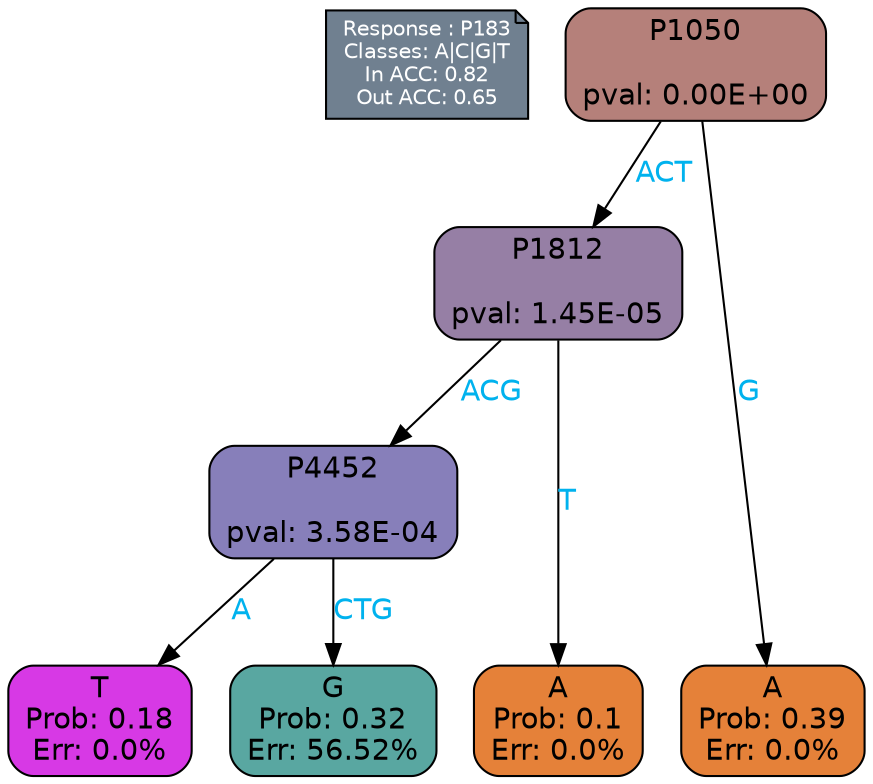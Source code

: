digraph Tree {
node [shape=box, style="filled, rounded", color="black", fontname=helvetica] ;
graph [ranksep=equally, splines=polylines, bgcolor=transparent, dpi=600] ;
edge [fontname=helvetica] ;
LEGEND [label="Response : P183
Classes: A|C|G|T
In ACC: 0.82
Out ACC: 0.65
",shape=note,align=left,style=filled,fillcolor="slategray",fontcolor="white",fontsize=10];1 [label="P1050

pval: 0.00E+00", fillcolor="#b5807a"] ;
2 [label="P1812

pval: 1.45E-05", fillcolor="#967fa5"] ;
3 [label="P4452

pval: 3.58E-04", fillcolor="#877fba"] ;
4 [label="T
Prob: 0.18
Err: 0.0%", fillcolor="#d739e5"] ;
5 [label="G
Prob: 0.32
Err: 56.52%", fillcolor="#59a7a1"] ;
6 [label="A
Prob: 0.1
Err: 0.0%", fillcolor="#e58139"] ;
7 [label="A
Prob: 0.39
Err: 0.0%", fillcolor="#e58139"] ;
1 -> 2 [label="ACT",fontcolor=deepskyblue2] ;
1 -> 7 [label="G",fontcolor=deepskyblue2] ;
2 -> 3 [label="ACG",fontcolor=deepskyblue2] ;
2 -> 6 [label="T",fontcolor=deepskyblue2] ;
3 -> 4 [label="A",fontcolor=deepskyblue2] ;
3 -> 5 [label="CTG",fontcolor=deepskyblue2] ;
{rank = same; 4;5;6;7;}{rank = same; LEGEND;1;}}